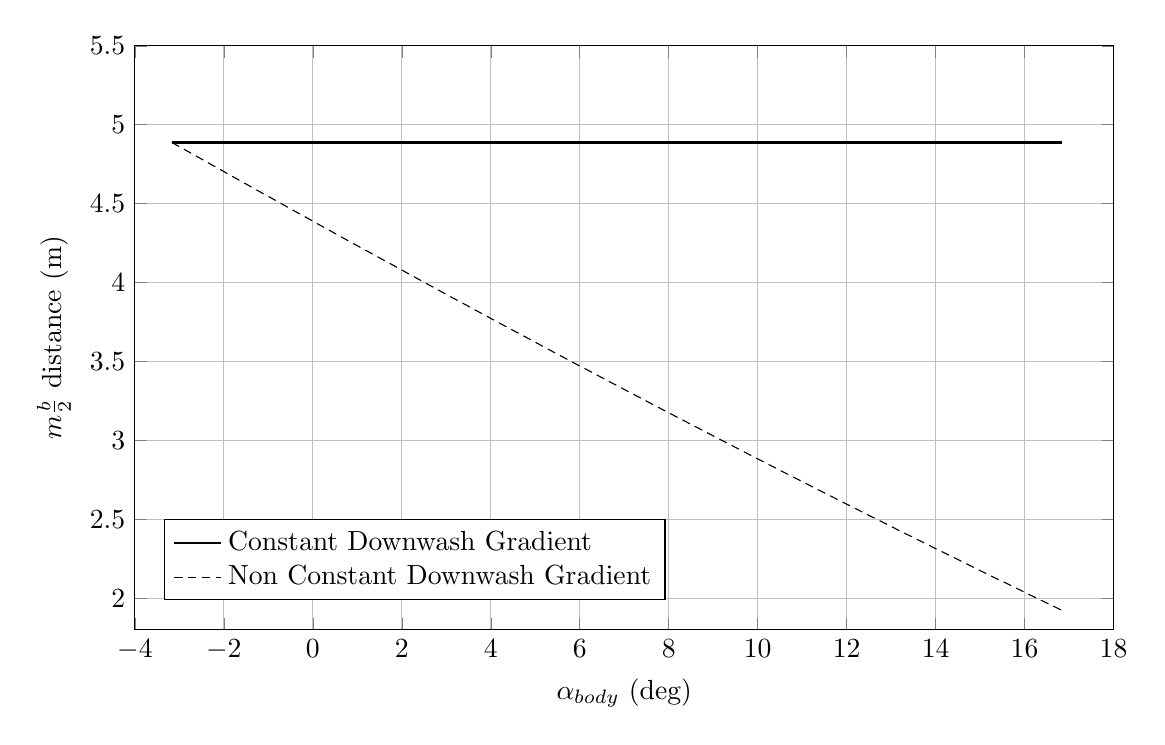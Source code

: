 %Disytance AC z vs Alpha Body NEW
\begin{tikzpicture}

\begin{axis}[
width=14.01cm,
height=9cm,
scaled ticks=false, tick label style={/pgf/number format/fixed},
xmin=-4,
xmax=18,
xlabel={$\alpha_{body}$ (deg)},
xmajorgrids,
ymin=1.8,
ymax=5.5,
ylabel={$m \frac{b}{2}$ distance (m)},
ymajorgrids,
legend style={at={(0.03,0.12)},anchor=west,draw=black,fill=white,legend cell align=left},
legend entries = {Constant Downwash Gradient\\Non Constant Downwash Gradient\\}
]

\addplot [
color=black,
thick
]
table[row sep=crcr]{
-3.17	4.888\\
-2.916	4.888\\
-2.663	4.888\\
-2.41	4.888\\
-2.157	4.888\\
-1.904	4.888\\
-1.651	4.888\\
-1.397	4.888\\
-1.144	4.888\\
-0.891	4.888\\
-0.638	4.888\\
-0.385	4.888\\
-0.132	4.888\\
0.122	4.888\\
0.375	4.888\\
0.628	4.888\\
0.881	4.888\\
1.134	4.888\\
1.387	4.888\\
1.641	4.888\\
1.894	4.888\\
2.147	4.888\\
2.4	4.888\\
2.653	4.888\\
2.906	4.888\\
3.16	4.888\\
3.413	4.888\\
3.666	4.888\\
3.919	4.888\\
4.172	4.888\\
4.425	4.888\\
4.679	4.888\\
4.932	4.888\\
5.185	4.888\\
5.438	4.888\\
5.691	4.888\\
5.944	4.888\\
6.198	4.888\\
6.451	4.888\\
6.704	4.888\\
6.957	4.888\\
7.21	4.888\\
7.463	4.888\\
7.717	4.888\\
7.97	4.888\\
8.223	4.888\\
8.476	4.888\\
8.729	4.888\\
8.982	4.888\\
9.236	4.888\\
9.489	4.888\\
9.742	4.888\\
9.995	4.888\\
10.248	4.888\\
10.501	4.888\\
10.754	4.888\\
11.008	4.888\\
11.261	4.888\\
11.514	4.888\\
11.767	4.888\\
12.02	4.888\\
12.273	4.888\\
12.527	4.888\\
12.78	4.888\\
13.033	4.888\\
13.286	4.888\\
13.539	4.888\\
13.792	4.888\\
14.046	4.888\\
14.299	4.888\\
14.552	4.888\\
14.805	4.888\\
15.058	4.888\\
15.311	4.888\\
15.565	4.888\\
15.818	4.888\\
16.071	4.888\\
16.324	4.888\\
16.577	4.888\\
16.83	4.888\\
};

\addplot [
color=black,
densely dashed
]
table[row sep=crcr]{
-3.17	4.888\\
-2.916	4.848\\
-2.663	4.808\\
-2.41	4.768\\
-2.157	4.728\\
-1.904	4.688\\
-1.651	4.648\\
-1.397	4.608\\
-1.144	4.568\\
-0.891	4.529\\
-0.638	4.489\\
-0.385	4.449\\
-0.132	4.41\\
0.122	4.37\\
0.375	4.331\\
0.628	4.291\\
0.881	4.252\\
1.134	4.213\\
1.387	4.174\\
1.641	4.135\\
1.894	4.096\\
2.147	4.057\\
2.4	4.018\\
2.653	3.979\\
2.906	3.94\\
3.16	3.901\\
3.413	3.863\\
3.666	3.824\\
3.919	3.786\\
4.172	3.747\\
4.425	3.709\\
4.679	3.671\\
4.932	3.633\\
5.185	3.594\\
5.438	3.556\\
5.691	3.518\\
5.944	3.48\\
6.198	3.443\\
6.451	3.405\\
6.704	3.367\\
6.957	3.33\\
7.21	3.292\\
7.463	3.255\\
7.717	3.217\\
7.97	3.18\\
8.223	3.143\\
8.476	3.106\\
8.729	3.069\\
8.982	3.032\\
9.236	2.995\\
9.489	2.958\\
9.742	2.921\\
9.995	2.884\\
10.248	2.848\\
10.501	2.811\\
10.754	2.775\\
11.008	2.739\\
11.261	2.702\\
11.514	2.666\\
11.767	2.63\\
12.02	2.594\\
12.273	2.558\\
12.527	2.522\\
12.78	2.487\\
13.033	2.451\\
13.286	2.415\\
13.539	2.38\\
13.792	2.344\\
14.046	2.309\\
14.299	2.274\\
14.552	2.239\\
14.805	2.203\\
15.058	2.168\\
15.311	2.133\\
15.565	2.099\\
15.818	2.064\\
16.071	2.029\\
16.324	1.994\\
16.577	1.96\\
16.83	1.925\\
};
\end{axis}
\end{tikzpicture}%
